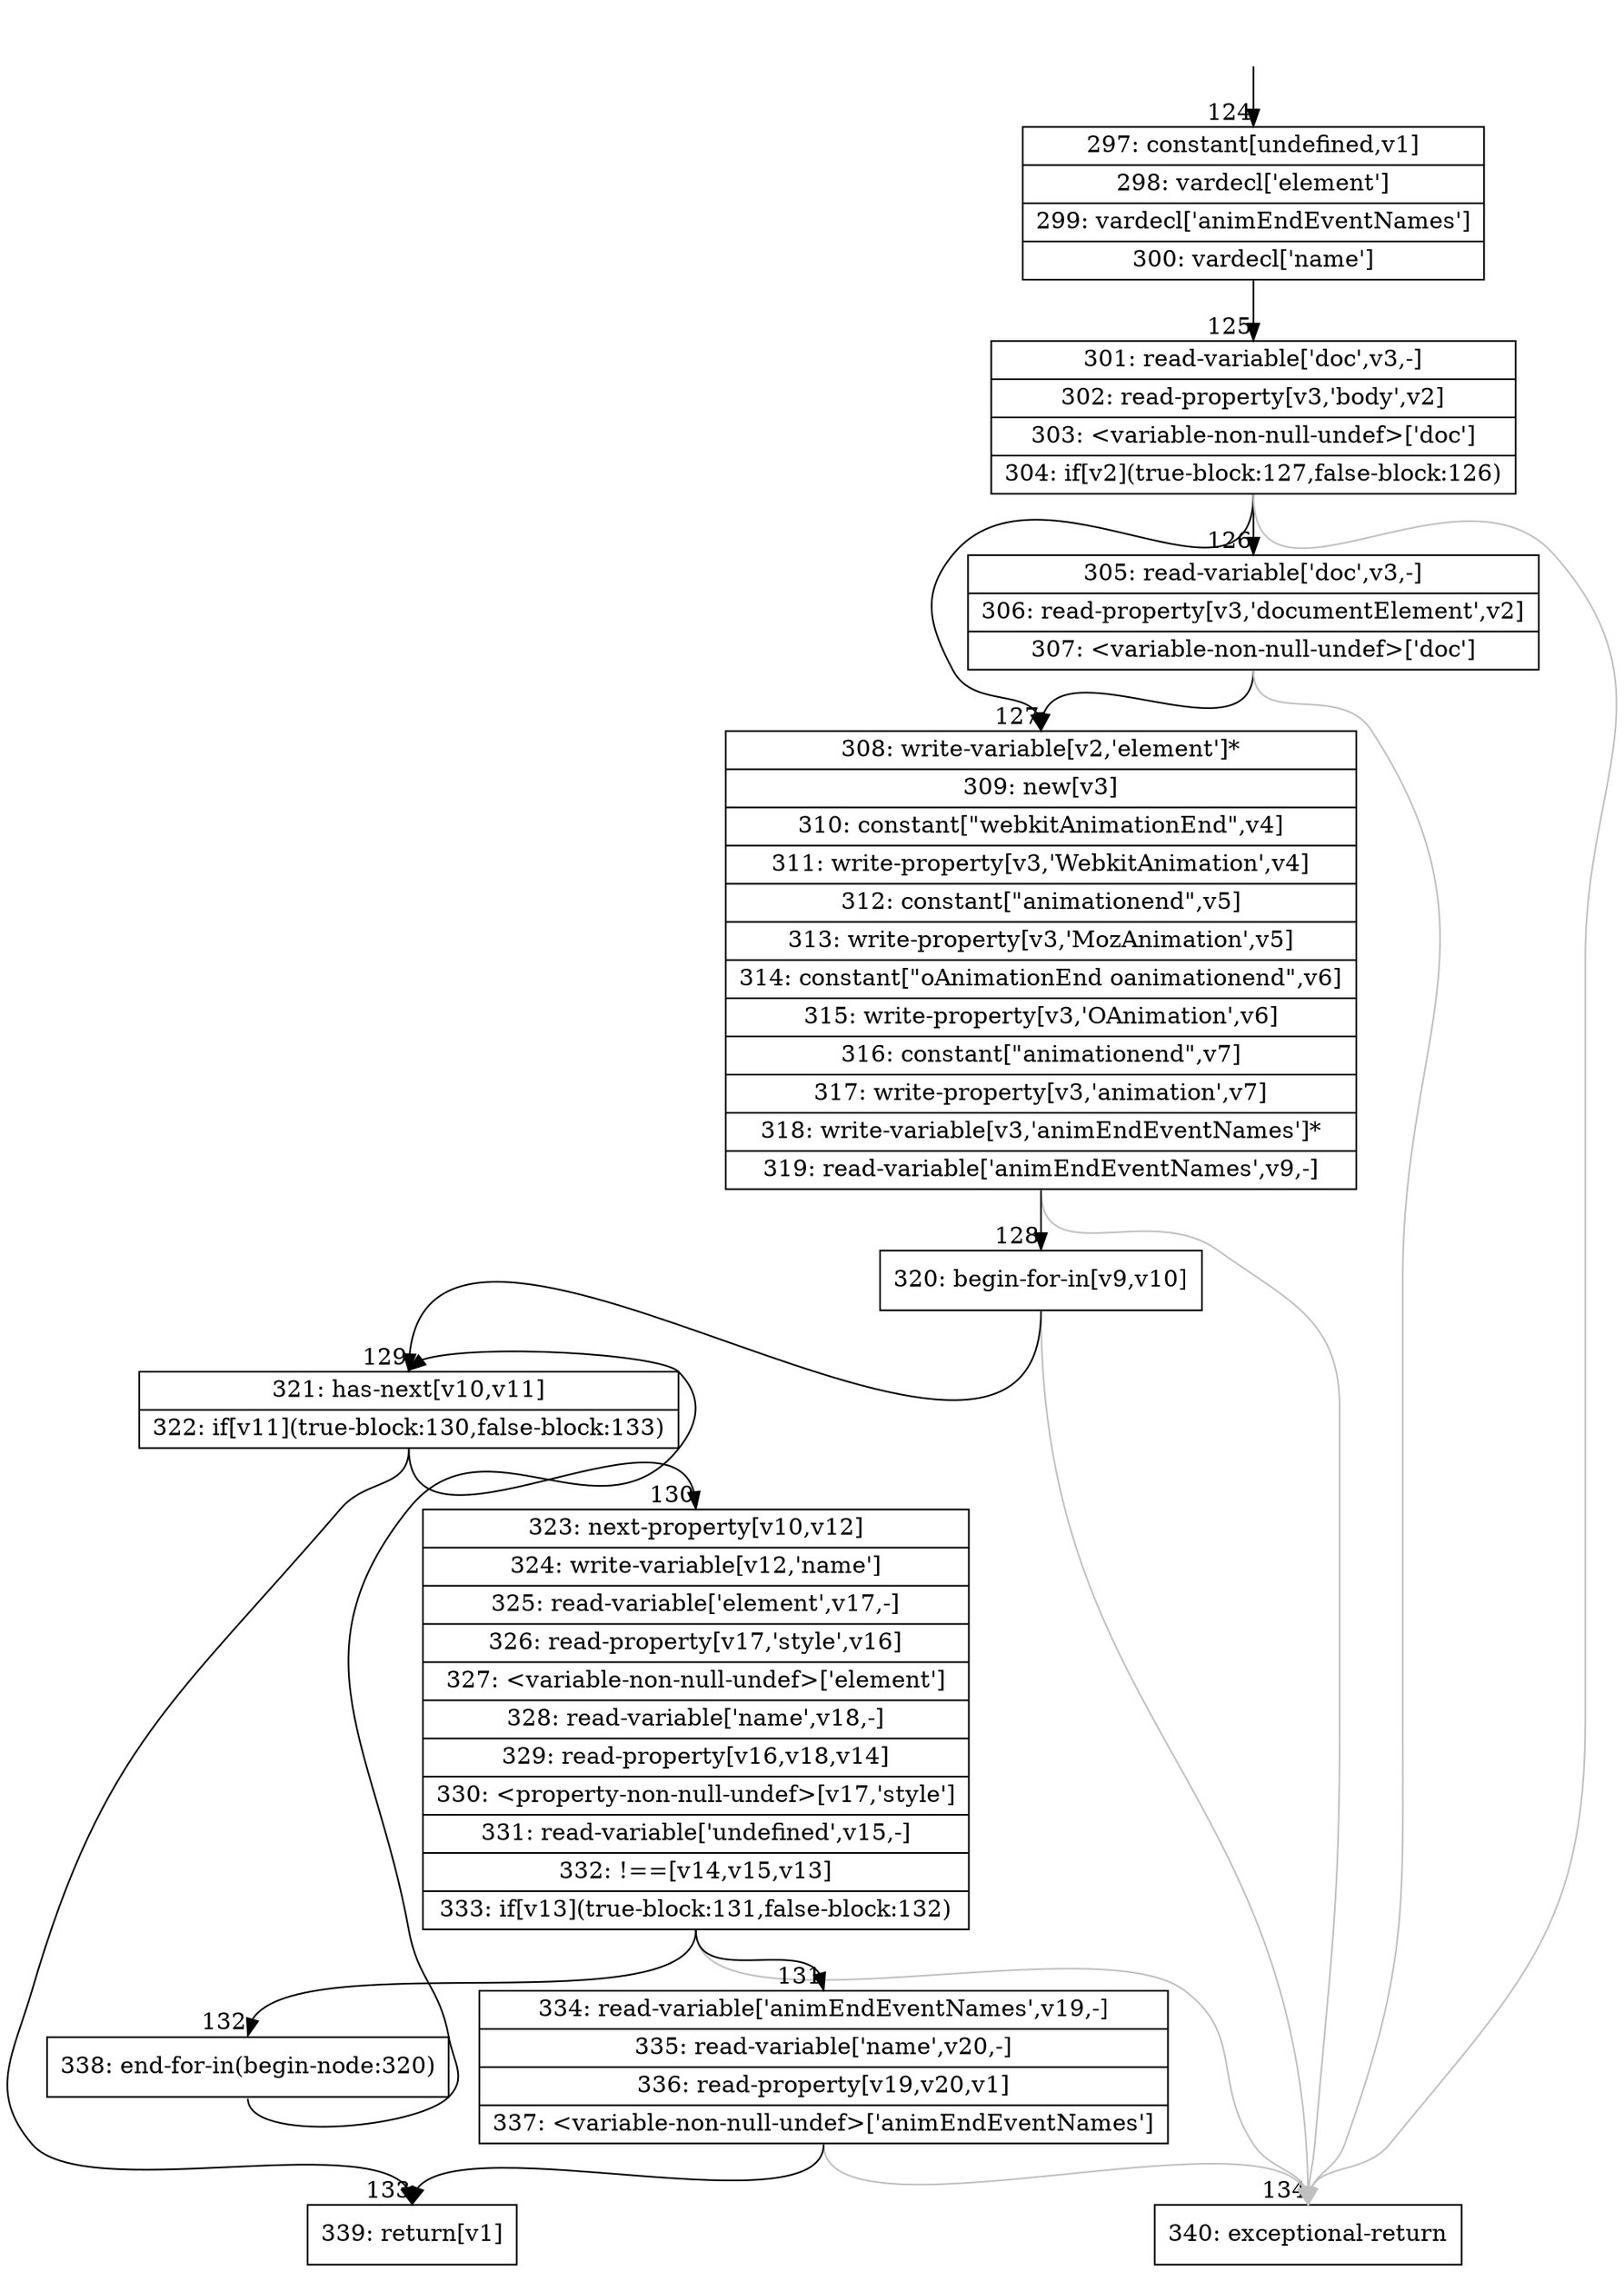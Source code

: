 digraph {
rankdir="TD"
BB_entry11[shape=none,label=""];
BB_entry11 -> BB124 [tailport=s, headport=n, headlabel="    124"]
BB124 [shape=record label="{297: constant[undefined,v1]|298: vardecl['element']|299: vardecl['animEndEventNames']|300: vardecl['name']}" ] 
BB124 -> BB125 [tailport=s, headport=n, headlabel="      125"]
BB125 [shape=record label="{301: read-variable['doc',v3,-]|302: read-property[v3,'body',v2]|303: \<variable-non-null-undef\>['doc']|304: if[v2](true-block:127,false-block:126)}" ] 
BB125 -> BB127 [tailport=s, headport=n, headlabel="      127"]
BB125 -> BB126 [tailport=s, headport=n, headlabel="      126"]
BB125 -> BB134 [tailport=s, headport=n, color=gray, headlabel="      134"]
BB126 [shape=record label="{305: read-variable['doc',v3,-]|306: read-property[v3,'documentElement',v2]|307: \<variable-non-null-undef\>['doc']}" ] 
BB126 -> BB127 [tailport=s, headport=n]
BB126 -> BB134 [tailport=s, headport=n, color=gray]
BB127 [shape=record label="{308: write-variable[v2,'element']*|309: new[v3]|310: constant[\"webkitAnimationEnd\",v4]|311: write-property[v3,'WebkitAnimation',v4]|312: constant[\"animationend\",v5]|313: write-property[v3,'MozAnimation',v5]|314: constant[\"oAnimationEnd oanimationend\",v6]|315: write-property[v3,'OAnimation',v6]|316: constant[\"animationend\",v7]|317: write-property[v3,'animation',v7]|318: write-variable[v3,'animEndEventNames']*|319: read-variable['animEndEventNames',v9,-]}" ] 
BB127 -> BB128 [tailport=s, headport=n, headlabel="      128"]
BB127 -> BB134 [tailport=s, headport=n, color=gray]
BB128 [shape=record label="{320: begin-for-in[v9,v10]}" ] 
BB128 -> BB129 [tailport=s, headport=n, headlabel="      129"]
BB128 -> BB134 [tailport=s, headport=n, color=gray]
BB129 [shape=record label="{321: has-next[v10,v11]|322: if[v11](true-block:130,false-block:133)}" ] 
BB129 -> BB130 [tailport=s, headport=n, headlabel="      130"]
BB129 -> BB133 [tailport=s, headport=n, headlabel="      133"]
BB130 [shape=record label="{323: next-property[v10,v12]|324: write-variable[v12,'name']|325: read-variable['element',v17,-]|326: read-property[v17,'style',v16]|327: \<variable-non-null-undef\>['element']|328: read-variable['name',v18,-]|329: read-property[v16,v18,v14]|330: \<property-non-null-undef\>[v17,'style']|331: read-variable['undefined',v15,-]|332: !==[v14,v15,v13]|333: if[v13](true-block:131,false-block:132)}" ] 
BB130 -> BB131 [tailport=s, headport=n, headlabel="      131"]
BB130 -> BB132 [tailport=s, headport=n, headlabel="      132"]
BB130 -> BB134 [tailport=s, headport=n, color=gray]
BB131 [shape=record label="{334: read-variable['animEndEventNames',v19,-]|335: read-variable['name',v20,-]|336: read-property[v19,v20,v1]|337: \<variable-non-null-undef\>['animEndEventNames']}" ] 
BB131 -> BB133 [tailport=s, headport=n]
BB131 -> BB134 [tailport=s, headport=n, color=gray]
BB132 [shape=record label="{338: end-for-in(begin-node:320)}" ] 
BB132 -> BB129 [tailport=s, headport=n]
BB133 [shape=record label="{339: return[v1]}" ] 
BB134 [shape=record label="{340: exceptional-return}" ] 
//#$~ 104
}
